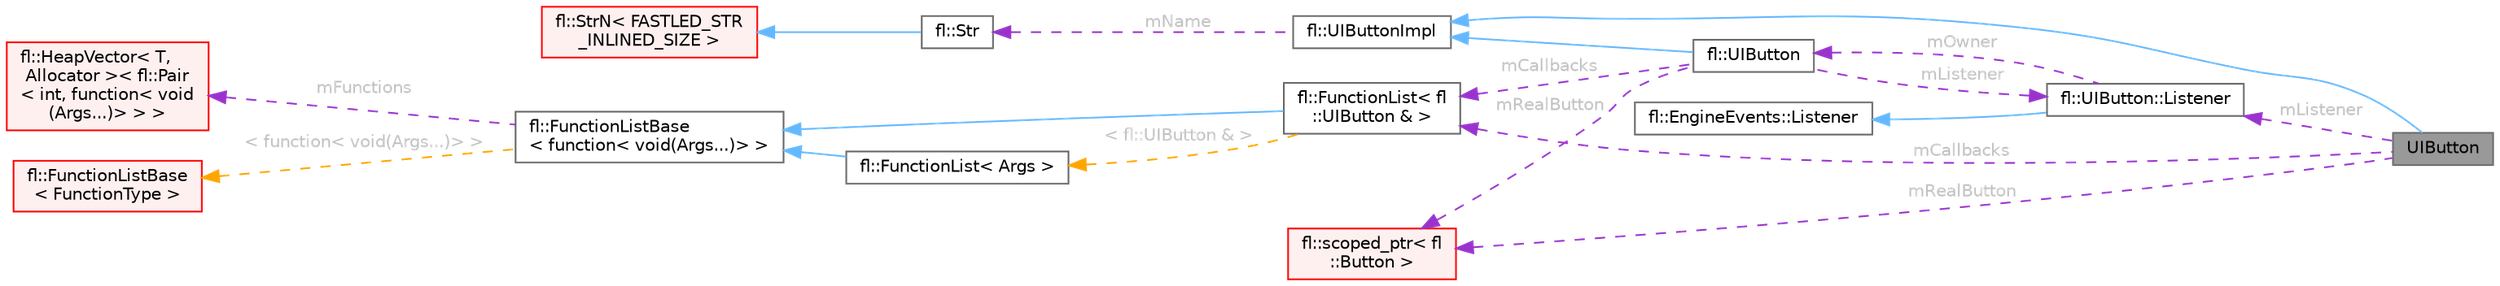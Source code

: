 digraph "UIButton"
{
 // INTERACTIVE_SVG=YES
 // LATEX_PDF_SIZE
  bgcolor="transparent";
  edge [fontname=Helvetica,fontsize=10,labelfontname=Helvetica,labelfontsize=10];
  node [fontname=Helvetica,fontsize=10,shape=box,height=0.2,width=0.4];
  rankdir="LR";
  Node1 [id="Node000001",label="UIButton",height=0.2,width=0.4,color="gray40", fillcolor="grey60", style="filled", fontcolor="black",tooltip=" "];
  Node2 -> Node1 [id="edge1_Node000001_Node000002",dir="back",color="steelblue1",style="solid",tooltip=" "];
  Node2 [id="Node000002",label="fl::UIButtonImpl",height=0.2,width=0.4,color="gray40", fillcolor="white", style="filled",URL="$d6/d8d/classfl_1_1_u_i_button_impl.html",tooltip=" "];
  Node3 -> Node2 [id="edge2_Node000002_Node000003",dir="back",color="darkorchid3",style="dashed",tooltip=" ",label=" mName",fontcolor="grey" ];
  Node3 [id="Node000003",label="fl::Str",height=0.2,width=0.4,color="gray40", fillcolor="white", style="filled",URL="$d2/d24/classfl_1_1_str.html",tooltip=" "];
  Node4 -> Node3 [id="edge3_Node000003_Node000004",dir="back",color="steelblue1",style="solid",tooltip=" "];
  Node4 [id="Node000004",label="fl::StrN\< FASTLED_STR\l_INLINED_SIZE \>",height=0.2,width=0.4,color="red", fillcolor="#FFF0F0", style="filled",URL="$dc/d96/classfl_1_1_str_n.html",tooltip=" "];
  Node6 -> Node1 [id="edge4_Node000001_Node000006",dir="back",color="darkorchid3",style="dashed",tooltip=" ",label=" mCallbacks",fontcolor="grey" ];
  Node6 [id="Node000006",label="fl::FunctionList\< fl\l::UIButton & \>",height=0.2,width=0.4,color="gray40", fillcolor="white", style="filled",URL="$d1/d5d/classfl_1_1_function_list.html",tooltip=" "];
  Node7 -> Node6 [id="edge5_Node000006_Node000007",dir="back",color="steelblue1",style="solid",tooltip=" "];
  Node7 [id="Node000007",label="fl::FunctionListBase\l\< function\< void(Args...)\> \>",height=0.2,width=0.4,color="gray40", fillcolor="white", style="filled",URL="$d7/de3/classfl_1_1_function_list_base.html",tooltip=" "];
  Node8 -> Node7 [id="edge6_Node000007_Node000008",dir="back",color="darkorchid3",style="dashed",tooltip=" ",label=" mFunctions",fontcolor="grey" ];
  Node8 [id="Node000008",label="fl::HeapVector\< T,\l Allocator \>\< fl::Pair\l\< int, function\< void\l(Args...)\> \> \>",height=0.2,width=0.4,color="red", fillcolor="#FFF0F0", style="filled",URL="$db/ddd/classfl_1_1_heap_vector.html",tooltip=" "];
  Node11 -> Node7 [id="edge7_Node000007_Node000011",dir="back",color="orange",style="dashed",tooltip=" ",label=" \< function\< void(Args...)\> \>",fontcolor="grey" ];
  Node11 [id="Node000011",label="fl::FunctionListBase\l\< FunctionType \>",height=0.2,width=0.4,color="red", fillcolor="#FFF0F0", style="filled",URL="$d7/de3/classfl_1_1_function_list_base.html",tooltip=" "];
  Node13 -> Node6 [id="edge8_Node000006_Node000013",dir="back",color="orange",style="dashed",tooltip=" ",label=" \< fl::UIButton & \>",fontcolor="grey" ];
  Node13 [id="Node000013",label="fl::FunctionList\< Args \>",height=0.2,width=0.4,color="gray40", fillcolor="white", style="filled",URL="$d1/d5d/classfl_1_1_function_list.html",tooltip=" "];
  Node7 -> Node13 [id="edge9_Node000013_Node000007",dir="back",color="steelblue1",style="solid",tooltip=" "];
  Node14 -> Node1 [id="edge10_Node000001_Node000014",dir="back",color="darkorchid3",style="dashed",tooltip=" ",label=" mListener",fontcolor="grey" ];
  Node14 [id="Node000014",label="fl::UIButton::Listener",height=0.2,width=0.4,color="gray40", fillcolor="white", style="filled",URL="$d2/d68/structfl_1_1_u_i_button_1_1_listener.html",tooltip=" "];
  Node15 -> Node14 [id="edge11_Node000014_Node000015",dir="back",color="steelblue1",style="solid",tooltip=" "];
  Node15 [id="Node000015",label="fl::EngineEvents::Listener",height=0.2,width=0.4,color="gray40", fillcolor="white", style="filled",URL="$db/da2/classfl_1_1_engine_events_1_1_listener.html",tooltip=" "];
  Node16 -> Node14 [id="edge12_Node000014_Node000016",dir="back",color="darkorchid3",style="dashed",tooltip=" ",label=" mOwner",fontcolor="grey" ];
  Node16 [id="Node000016",label="fl::UIButton",height=0.2,width=0.4,color="gray40", fillcolor="white", style="filled",URL="$d3/d1d/classfl_1_1_u_i_button.html",tooltip=" "];
  Node2 -> Node16 [id="edge13_Node000016_Node000002",dir="back",color="steelblue1",style="solid",tooltip=" "];
  Node6 -> Node16 [id="edge14_Node000016_Node000006",dir="back",color="darkorchid3",style="dashed",tooltip=" ",label=" mCallbacks",fontcolor="grey" ];
  Node14 -> Node16 [id="edge15_Node000016_Node000014",dir="back",color="darkorchid3",style="dashed",tooltip=" ",label=" mListener",fontcolor="grey" ];
  Node17 -> Node16 [id="edge16_Node000016_Node000017",dir="back",color="darkorchid3",style="dashed",tooltip=" ",label=" mRealButton",fontcolor="grey" ];
  Node17 [id="Node000017",label="fl::scoped_ptr\< fl\l::Button \>",height=0.2,width=0.4,color="red", fillcolor="#FFF0F0", style="filled",URL="$df/d0b/classfl_1_1scoped__ptr.html",tooltip=" "];
  Node17 -> Node1 [id="edge17_Node000001_Node000017",dir="back",color="darkorchid3",style="dashed",tooltip=" ",label=" mRealButton",fontcolor="grey" ];
}
